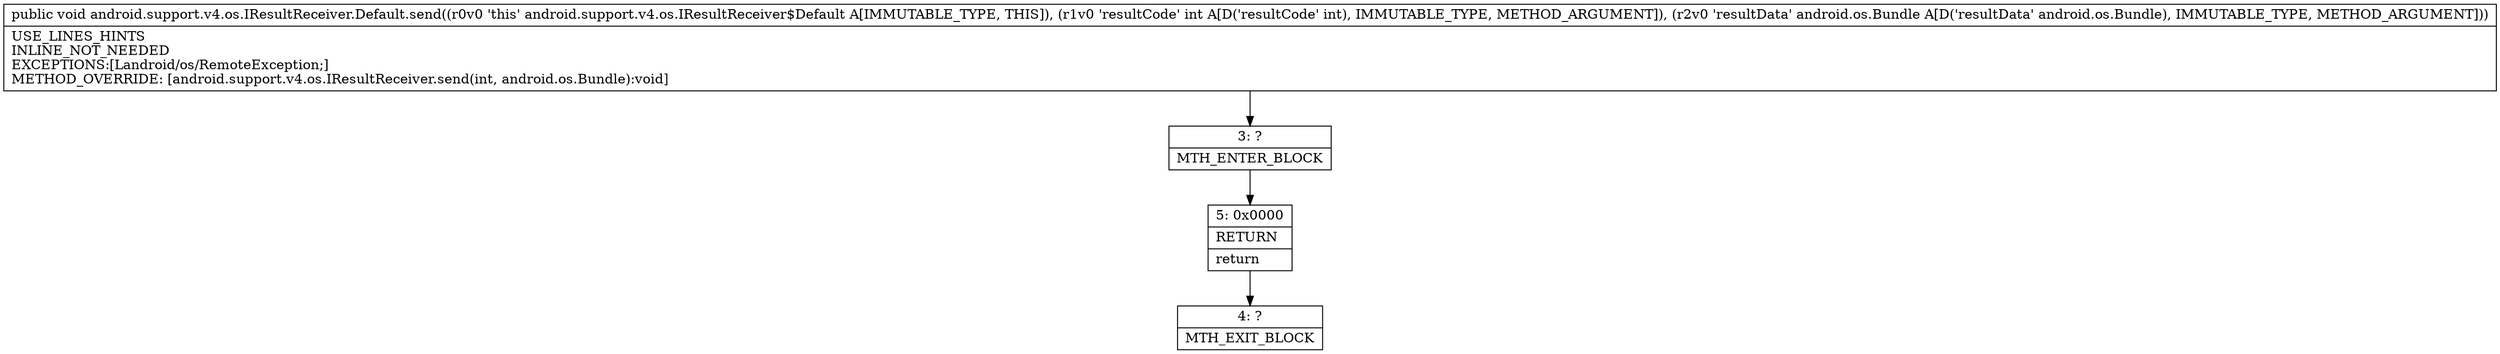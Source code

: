 digraph "CFG forandroid.support.v4.os.IResultReceiver.Default.send(ILandroid\/os\/Bundle;)V" {
Node_3 [shape=record,label="{3\:\ ?|MTH_ENTER_BLOCK\l}"];
Node_5 [shape=record,label="{5\:\ 0x0000|RETURN\l|return\l}"];
Node_4 [shape=record,label="{4\:\ ?|MTH_EXIT_BLOCK\l}"];
MethodNode[shape=record,label="{public void android.support.v4.os.IResultReceiver.Default.send((r0v0 'this' android.support.v4.os.IResultReceiver$Default A[IMMUTABLE_TYPE, THIS]), (r1v0 'resultCode' int A[D('resultCode' int), IMMUTABLE_TYPE, METHOD_ARGUMENT]), (r2v0 'resultData' android.os.Bundle A[D('resultData' android.os.Bundle), IMMUTABLE_TYPE, METHOD_ARGUMENT]))  | USE_LINES_HINTS\lINLINE_NOT_NEEDED\lEXCEPTIONS:[Landroid\/os\/RemoteException;]\lMETHOD_OVERRIDE: [android.support.v4.os.IResultReceiver.send(int, android.os.Bundle):void]\l}"];
MethodNode -> Node_3;Node_3 -> Node_5;
Node_5 -> Node_4;
}

